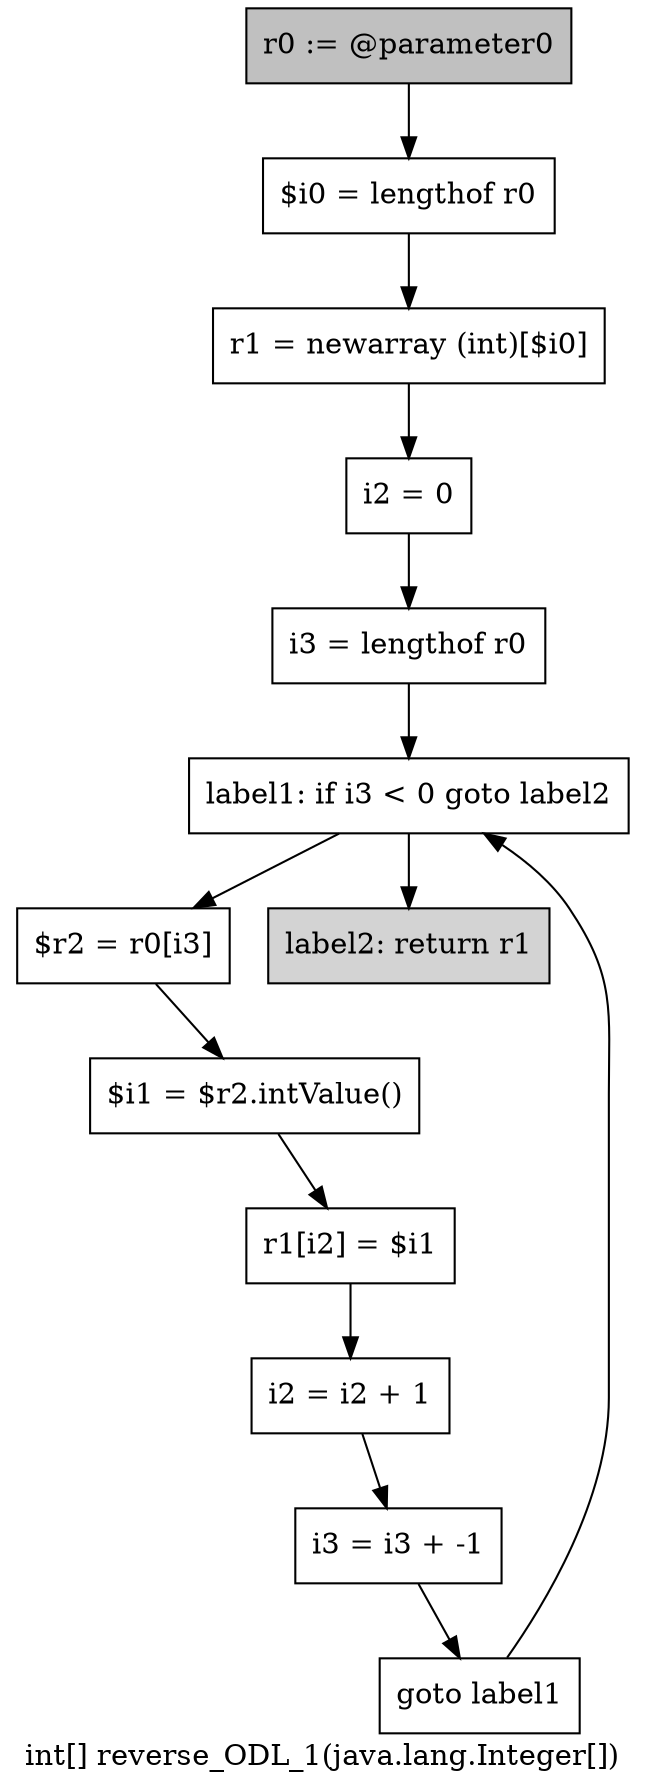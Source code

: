 digraph "int[] reverse_ODL_1(java.lang.Integer[])" {
    label="int[] reverse_ODL_1(java.lang.Integer[])";
    node [shape=box];
    "0" [style=filled,fillcolor=gray,label="r0 := @parameter0",];
    "1" [label="$i0 = lengthof r0",];
    "0"->"1";
    "2" [label="r1 = newarray (int)[$i0]",];
    "1"->"2";
    "3" [label="i2 = 0",];
    "2"->"3";
    "4" [label="i3 = lengthof r0",];
    "3"->"4";
    "5" [label="label1: if i3 < 0 goto label2",];
    "4"->"5";
    "6" [label="$r2 = r0[i3]",];
    "5"->"6";
    "12" [style=filled,fillcolor=lightgray,label="label2: return r1",];
    "5"->"12";
    "7" [label="$i1 = $r2.intValue()",];
    "6"->"7";
    "8" [label="r1[i2] = $i1",];
    "7"->"8";
    "9" [label="i2 = i2 + 1",];
    "8"->"9";
    "10" [label="i3 = i3 + -1",];
    "9"->"10";
    "11" [label="goto label1",];
    "10"->"11";
    "11"->"5";
}
